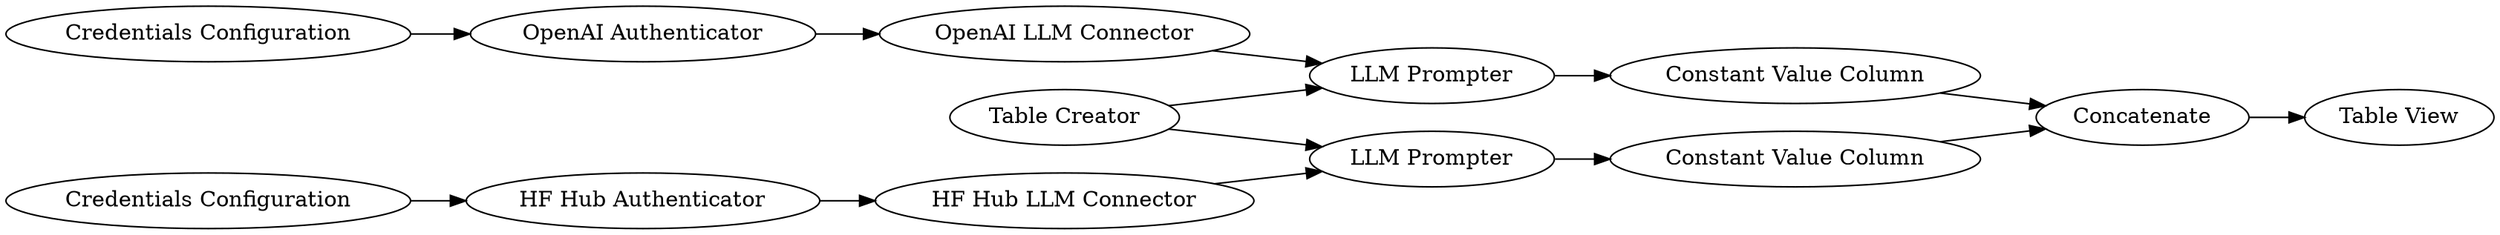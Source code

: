 digraph {
	89 -> 134
	134 -> 83
	83 -> 130
	126 -> 131
	125 -> 133
	127 -> 83
	130 -> 132
	131 -> 132
	127 -> 126
	132 -> 135
	129 -> 126
	133 -> 129
	128 -> 89
	133 [label="OpenAI Authenticator"]
	125 [label="Credentials Configuration"]
	126 [label="LLM Prompter"]
	89 [label="HF Hub Authenticator"]
	127 [label="Table Creator"]
	131 [label="Constant Value Column"]
	129 [label="OpenAI LLM Connector"]
	132 [label=Concatenate]
	130 [label="Constant Value Column"]
	135 [label="Table View"]
	83 [label="LLM Prompter"]
	128 [label="Credentials Configuration"]
	134 [label="HF Hub LLM Connector"]
	rankdir=LR
}
